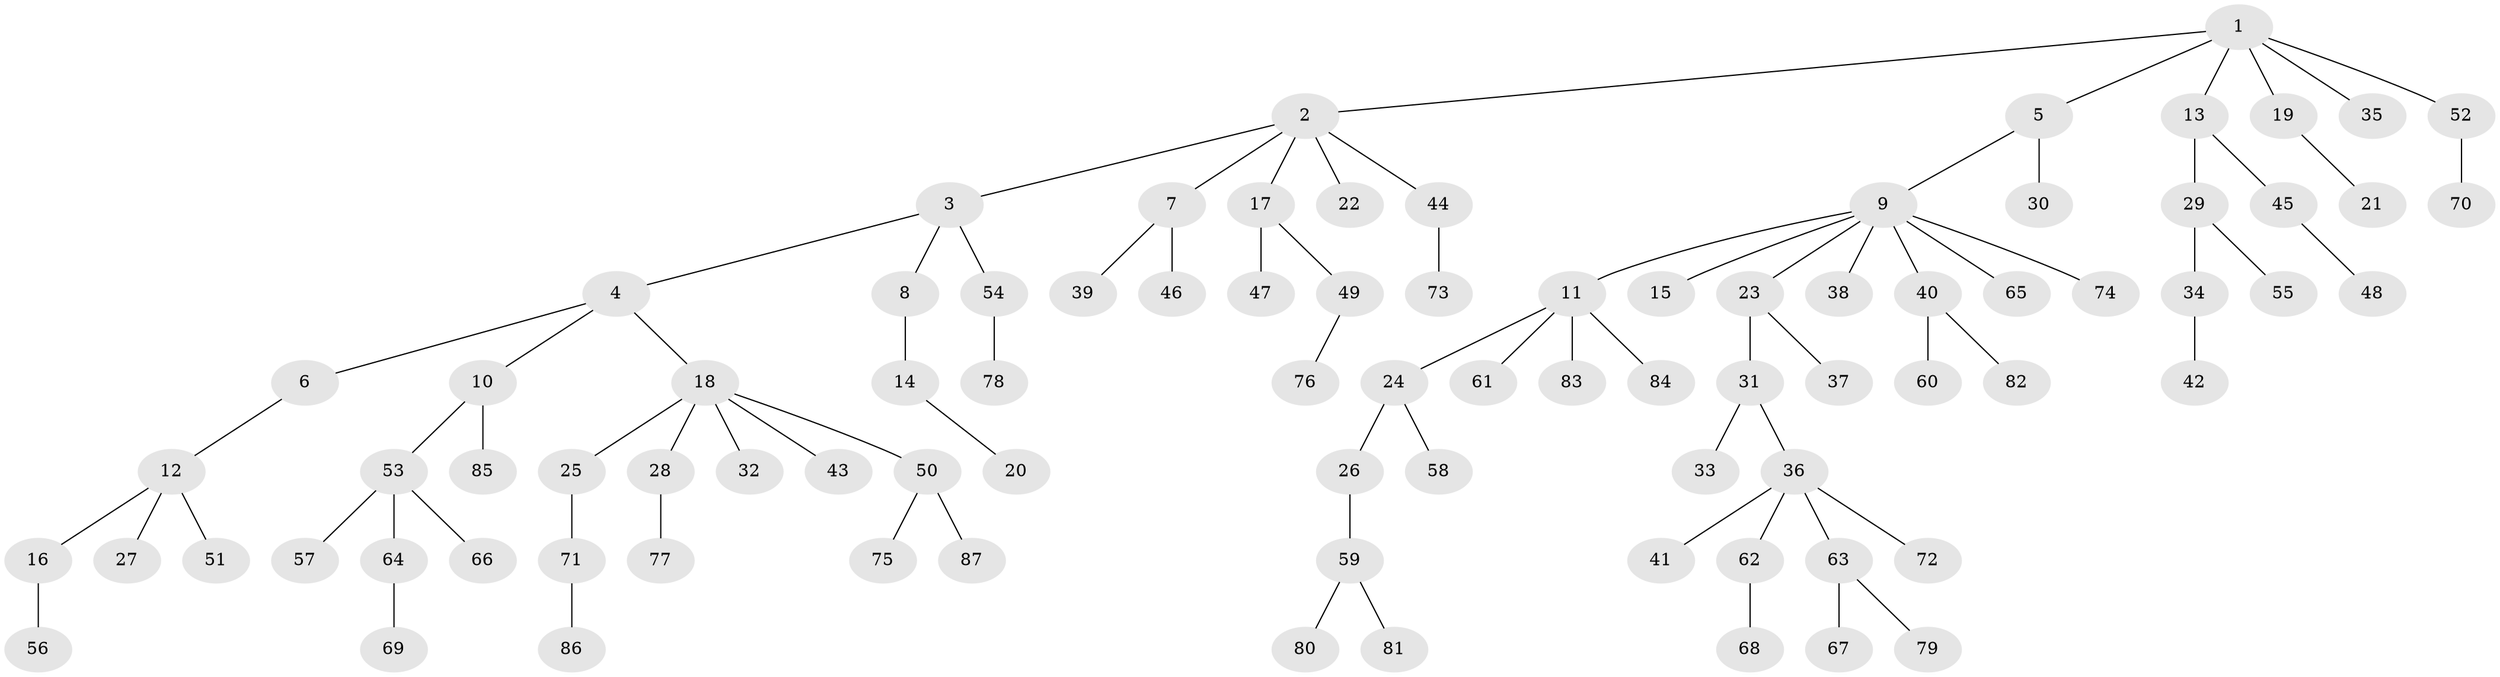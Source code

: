 // Generated by graph-tools (version 1.1) at 2025/54/03/09/25 04:54:00]
// undirected, 87 vertices, 86 edges
graph export_dot {
graph [start="1"]
  node [color=gray90,style=filled];
  1;
  2;
  3;
  4;
  5;
  6;
  7;
  8;
  9;
  10;
  11;
  12;
  13;
  14;
  15;
  16;
  17;
  18;
  19;
  20;
  21;
  22;
  23;
  24;
  25;
  26;
  27;
  28;
  29;
  30;
  31;
  32;
  33;
  34;
  35;
  36;
  37;
  38;
  39;
  40;
  41;
  42;
  43;
  44;
  45;
  46;
  47;
  48;
  49;
  50;
  51;
  52;
  53;
  54;
  55;
  56;
  57;
  58;
  59;
  60;
  61;
  62;
  63;
  64;
  65;
  66;
  67;
  68;
  69;
  70;
  71;
  72;
  73;
  74;
  75;
  76;
  77;
  78;
  79;
  80;
  81;
  82;
  83;
  84;
  85;
  86;
  87;
  1 -- 2;
  1 -- 5;
  1 -- 13;
  1 -- 19;
  1 -- 35;
  1 -- 52;
  2 -- 3;
  2 -- 7;
  2 -- 17;
  2 -- 22;
  2 -- 44;
  3 -- 4;
  3 -- 8;
  3 -- 54;
  4 -- 6;
  4 -- 10;
  4 -- 18;
  5 -- 9;
  5 -- 30;
  6 -- 12;
  7 -- 39;
  7 -- 46;
  8 -- 14;
  9 -- 11;
  9 -- 15;
  9 -- 23;
  9 -- 38;
  9 -- 40;
  9 -- 65;
  9 -- 74;
  10 -- 53;
  10 -- 85;
  11 -- 24;
  11 -- 61;
  11 -- 83;
  11 -- 84;
  12 -- 16;
  12 -- 27;
  12 -- 51;
  13 -- 29;
  13 -- 45;
  14 -- 20;
  16 -- 56;
  17 -- 47;
  17 -- 49;
  18 -- 25;
  18 -- 28;
  18 -- 32;
  18 -- 43;
  18 -- 50;
  19 -- 21;
  23 -- 31;
  23 -- 37;
  24 -- 26;
  24 -- 58;
  25 -- 71;
  26 -- 59;
  28 -- 77;
  29 -- 34;
  29 -- 55;
  31 -- 33;
  31 -- 36;
  34 -- 42;
  36 -- 41;
  36 -- 62;
  36 -- 63;
  36 -- 72;
  40 -- 60;
  40 -- 82;
  44 -- 73;
  45 -- 48;
  49 -- 76;
  50 -- 75;
  50 -- 87;
  52 -- 70;
  53 -- 57;
  53 -- 64;
  53 -- 66;
  54 -- 78;
  59 -- 80;
  59 -- 81;
  62 -- 68;
  63 -- 67;
  63 -- 79;
  64 -- 69;
  71 -- 86;
}

